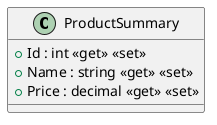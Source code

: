 @startuml
class ProductSummary {
    + Id : int <<get>> <<set>>
    + Name : string <<get>> <<set>>
    + Price : decimal <<get>> <<set>>
}
@enduml
